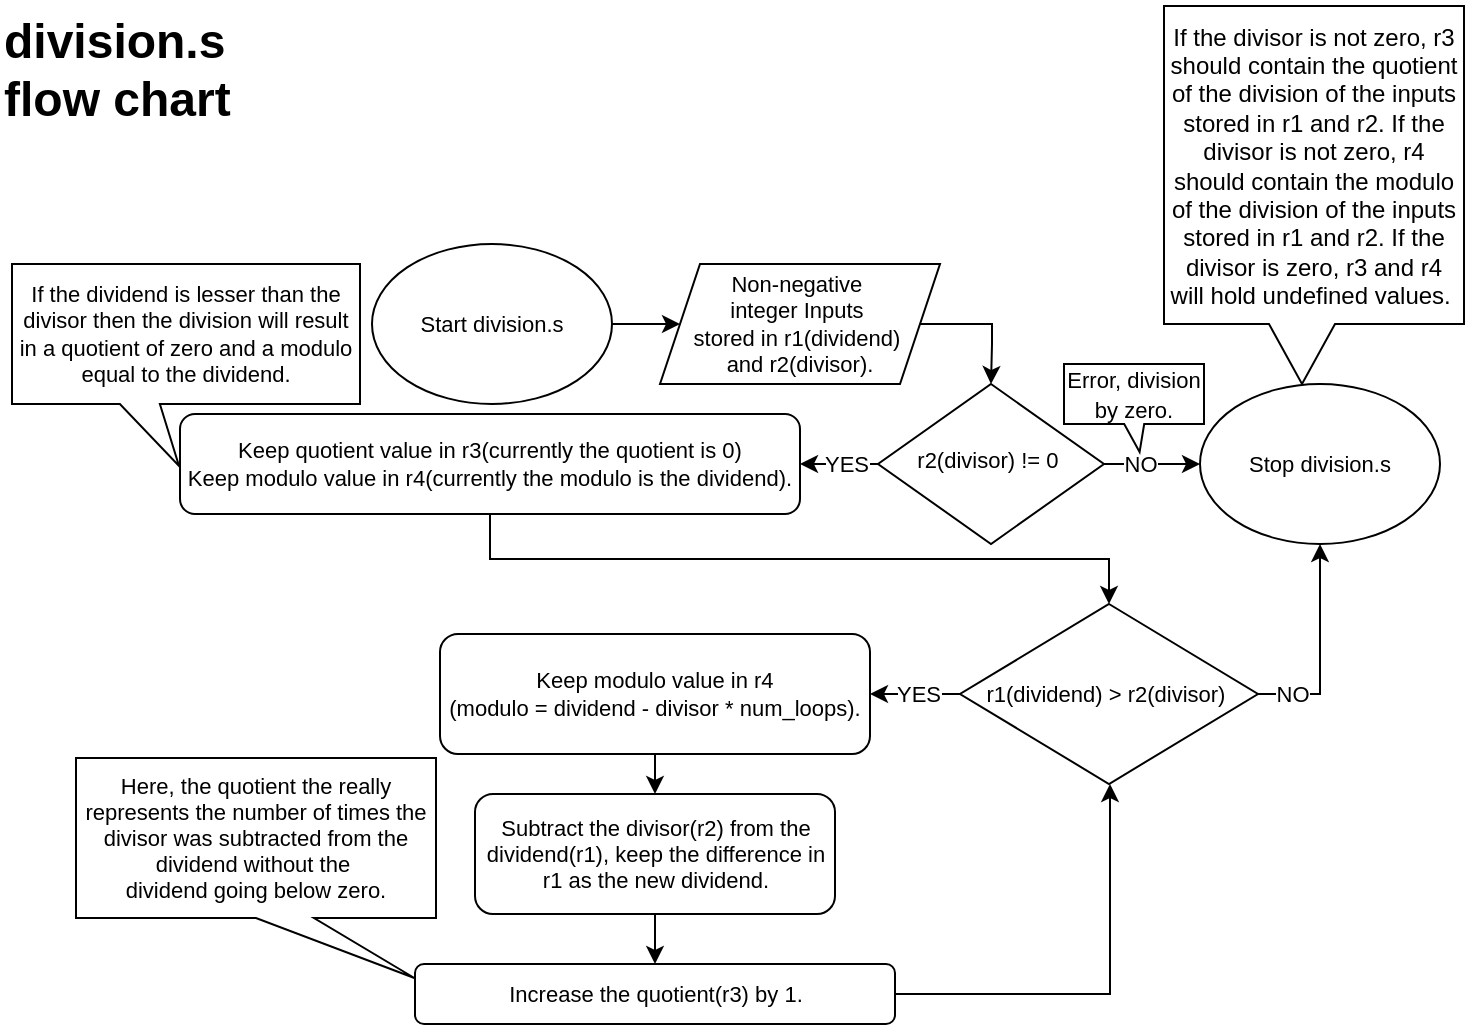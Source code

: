 <mxfile version="24.7.17">
  <diagram id="C5RBs43oDa-KdzZeNtuy" name="Page-1">
    <mxGraphModel dx="993" dy="515" grid="1" gridSize="10" guides="1" tooltips="1" connect="1" arrows="1" fold="1" page="1" pageScale="1" pageWidth="827" pageHeight="1169" math="0" shadow="0">
      <root>
        <mxCell id="WIyWlLk6GJQsqaUBKTNV-0" />
        <mxCell id="WIyWlLk6GJQsqaUBKTNV-1" parent="WIyWlLk6GJQsqaUBKTNV-0" />
        <mxCell id="0xpmapLkxp66fmtdaelJ-1" style="edgeStyle=orthogonalEdgeStyle;rounded=0;orthogonalLoop=1;jettySize=auto;html=1;entryX=0;entryY=0.5;entryDx=0;entryDy=0;" parent="WIyWlLk6GJQsqaUBKTNV-1" source="K9RmvqkDkaU8wMu9pPuD-0" target="K9RmvqkDkaU8wMu9pPuD-4" edge="1">
          <mxGeometry relative="1" as="geometry" />
        </mxCell>
        <mxCell id="K9RmvqkDkaU8wMu9pPuD-0" value="Start d&lt;span style=&quot;background-color: initial; font-size: 11px;&quot;&gt;ivision.s&lt;/span&gt;" style="ellipse;whiteSpace=wrap;html=1;fontSize=11;" parent="WIyWlLk6GJQsqaUBKTNV-1" vertex="1">
          <mxGeometry x="246" y="290" width="120" height="80" as="geometry" />
        </mxCell>
        <mxCell id="qwA8c6eQVYafrWKvCbjQ-1" value="NO" style="edgeStyle=orthogonalEdgeStyle;rounded=0;orthogonalLoop=1;jettySize=auto;html=1;fontSize=11;entryX=0;entryY=0.5;entryDx=0;entryDy=0;" parent="WIyWlLk6GJQsqaUBKTNV-1" source="K9RmvqkDkaU8wMu9pPuD-2" target="qwA8c6eQVYafrWKvCbjQ-0" edge="1">
          <mxGeometry x="-0.25" relative="1" as="geometry">
            <mxPoint as="offset" />
          </mxGeometry>
        </mxCell>
        <mxCell id="V25gpUNmVRe3hCxXy0x0-1" value="YES" style="edgeStyle=orthogonalEdgeStyle;rounded=0;orthogonalLoop=1;jettySize=auto;html=1;entryX=1;entryY=0.5;entryDx=0;entryDy=0;" parent="WIyWlLk6GJQsqaUBKTNV-1" source="K9RmvqkDkaU8wMu9pPuD-2" target="K9RmvqkDkaU8wMu9pPuD-7" edge="1">
          <mxGeometry x="-0.225" relative="1" as="geometry">
            <mxPoint as="offset" />
          </mxGeometry>
        </mxCell>
        <mxCell id="K9RmvqkDkaU8wMu9pPuD-2" value="r2(divisor)&amp;nbsp;!= 0&amp;nbsp;" style="rhombus;whiteSpace=wrap;html=1;shadow=0;fontFamily=Helvetica;fontSize=11;align=center;strokeWidth=1;spacing=6;spacingTop=-4;" parent="WIyWlLk6GJQsqaUBKTNV-1" vertex="1">
          <mxGeometry x="499" y="360" width="113" height="80" as="geometry" />
        </mxCell>
        <mxCell id="0xpmapLkxp66fmtdaelJ-0" style="edgeStyle=orthogonalEdgeStyle;rounded=0;orthogonalLoop=1;jettySize=auto;html=1;exitX=1;exitY=0.5;exitDx=0;exitDy=0;entryX=0.5;entryY=0;entryDx=0;entryDy=0;" parent="WIyWlLk6GJQsqaUBKTNV-1" source="K9RmvqkDkaU8wMu9pPuD-4" target="K9RmvqkDkaU8wMu9pPuD-2" edge="1">
          <mxGeometry relative="1" as="geometry">
            <Array as="points">
              <mxPoint x="556" y="330" />
              <mxPoint x="556" y="340" />
              <mxPoint x="555" y="340" />
            </Array>
          </mxGeometry>
        </mxCell>
        <mxCell id="K9RmvqkDkaU8wMu9pPuD-4" value="Non-negative&amp;nbsp;&lt;div style=&quot;font-size: 11px;&quot;&gt;integer Inputs&amp;nbsp;&lt;/div&gt;&lt;div style=&quot;font-size: 11px;&quot;&gt;stored in r1(dividend)&amp;nbsp;&lt;/div&gt;&lt;div style=&quot;font-size: 11px;&quot;&gt;and r2(divisor).&lt;/div&gt;" style="shape=parallelogram;perimeter=parallelogramPerimeter;whiteSpace=wrap;html=1;fixedSize=1;fontSize=11;" parent="WIyWlLk6GJQsqaUBKTNV-1" vertex="1">
          <mxGeometry x="390" y="300" width="140" height="60" as="geometry" />
        </mxCell>
        <mxCell id="K9RmvqkDkaU8wMu9pPuD-11" style="edgeStyle=orthogonalEdgeStyle;rounded=0;orthogonalLoop=1;jettySize=auto;html=1;exitX=0.5;exitY=1;exitDx=0;exitDy=0;entryX=0.5;entryY=0;entryDx=0;entryDy=0;fontSize=11;" parent="WIyWlLk6GJQsqaUBKTNV-1" source="K9RmvqkDkaU8wMu9pPuD-7" target="K9RmvqkDkaU8wMu9pPuD-20" edge="1">
          <mxGeometry relative="1" as="geometry" />
        </mxCell>
        <mxCell id="K9RmvqkDkaU8wMu9pPuD-7" value="Keep quotient value in r3(currently the quotient is 0)&lt;div style=&quot;font-size: 11px;&quot;&gt;Keep modulo&amp;nbsp;&lt;span style=&quot;background-color: initial; font-size: 11px;&quot;&gt;value in&amp;nbsp;&lt;/span&gt;&lt;span style=&quot;background-color: initial; font-size: 11px;&quot;&gt;r4&lt;/span&gt;&lt;span style=&quot;background-color: initial; font-size: 11px;&quot;&gt;(&lt;/span&gt;&lt;span style=&quot;background-color: initial;&quot;&gt;currently the&amp;nbsp;&lt;/span&gt;modulo&amp;nbsp;&lt;span style=&quot;background-color: initial;&quot;&gt;is the&lt;/span&gt;&lt;span style=&quot;background-color: initial;&quot;&gt;&amp;nbsp;&lt;/span&gt;&lt;span style=&quot;background-color: initial;&quot;&gt;dividend&lt;/span&gt;&lt;span style=&quot;background-color: initial;&quot;&gt;).&lt;/span&gt;&lt;/div&gt;" style="rounded=1;whiteSpace=wrap;html=1;fontSize=11;glass=0;strokeWidth=1;shadow=0;" parent="WIyWlLk6GJQsqaUBKTNV-1" vertex="1">
          <mxGeometry x="150" y="375" width="310" height="50" as="geometry" />
        </mxCell>
        <mxCell id="qwA8c6eQVYafrWKvCbjQ-7" style="edgeStyle=orthogonalEdgeStyle;rounded=0;orthogonalLoop=1;jettySize=auto;html=1;exitX=0.5;exitY=1;exitDx=0;exitDy=0;entryX=0.5;entryY=0;entryDx=0;entryDy=0;" parent="WIyWlLk6GJQsqaUBKTNV-1" source="K9RmvqkDkaU8wMu9pPuD-10" target="K9RmvqkDkaU8wMu9pPuD-12" edge="1">
          <mxGeometry relative="1" as="geometry" />
        </mxCell>
        <mxCell id="K9RmvqkDkaU8wMu9pPuD-10" value="Keep modulo value in r4&lt;div style=&quot;font-size: 11px;&quot;&gt;(modulo&amp;nbsp;= dividend - divisor * num_loops).&lt;/div&gt;" style="rounded=1;whiteSpace=wrap;html=1;fontSize=11;" parent="WIyWlLk6GJQsqaUBKTNV-1" vertex="1">
          <mxGeometry x="280" y="485" width="215" height="60" as="geometry" />
        </mxCell>
        <mxCell id="K9RmvqkDkaU8wMu9pPuD-16" style="edgeStyle=orthogonalEdgeStyle;rounded=0;orthogonalLoop=1;jettySize=auto;html=1;entryX=0.5;entryY=0;entryDx=0;entryDy=0;fontSize=11;" parent="WIyWlLk6GJQsqaUBKTNV-1" source="K9RmvqkDkaU8wMu9pPuD-12" target="K9RmvqkDkaU8wMu9pPuD-14" edge="1">
          <mxGeometry relative="1" as="geometry" />
        </mxCell>
        <mxCell id="K9RmvqkDkaU8wMu9pPuD-12" value="&lt;span id=&quot;docs-internal-guid-44035d83-7fff-ea7f-9492-5141b80bd1a2&quot; style=&quot;font-size: 11px;&quot;&gt;&lt;span style=&quot;font-size: 11px; font-family: Arial, sans-serif; background-color: rgb(255, 255, 255); font-variant-numeric: normal; font-variant-east-asian: normal; font-variant-alternates: normal; font-variant-position: normal; vertical-align: baseline; white-space-collapse: preserve;&quot;&gt;Subtract the divisor(r2) from the dividend(r1), keep the difference in &lt;/span&gt;&lt;/span&gt;&lt;span style=&quot;background-color: rgb(255, 255, 255); font-family: Arial, sans-serif; font-size: 11px; white-space-collapse: preserve;&quot;&gt;r1 as the new dividend.&lt;/span&gt;" style="rounded=1;whiteSpace=wrap;html=1;fontSize=11;" parent="WIyWlLk6GJQsqaUBKTNV-1" vertex="1">
          <mxGeometry x="297.5" y="565" width="180" height="60" as="geometry" />
        </mxCell>
        <mxCell id="qwA8c6eQVYafrWKvCbjQ-5" style="edgeStyle=orthogonalEdgeStyle;rounded=0;orthogonalLoop=1;jettySize=auto;html=1;entryX=0.5;entryY=1;entryDx=0;entryDy=0;exitX=1;exitY=0.5;exitDx=0;exitDy=0;fontSize=11;" parent="WIyWlLk6GJQsqaUBKTNV-1" source="K9RmvqkDkaU8wMu9pPuD-14" target="K9RmvqkDkaU8wMu9pPuD-20" edge="1">
          <mxGeometry relative="1" as="geometry">
            <mxPoint x="510" y="665" as="sourcePoint" />
            <Array as="points">
              <mxPoint x="615" y="665" />
              <mxPoint x="615" y="560" />
            </Array>
          </mxGeometry>
        </mxCell>
        <mxCell id="K9RmvqkDkaU8wMu9pPuD-14" value="Increase the quotient(r3) by 1." style="rounded=1;whiteSpace=wrap;html=1;fontSize=11;" parent="WIyWlLk6GJQsqaUBKTNV-1" vertex="1">
          <mxGeometry x="267.5" y="650" width="240" height="30" as="geometry" />
        </mxCell>
        <mxCell id="K9RmvqkDkaU8wMu9pPuD-17" value="Here,&amp;nbsp;&lt;span id=&quot;docs-internal-guid-6fa09476-7fff-a57e-9043-292cf2e50939&quot; style=&quot;font-size: 11px;&quot;&gt;&lt;span style=&quot;font-size: 11px; font-family: Arial, sans-serif; background-color: rgb(255, 255, 255); font-variant-numeric: normal; font-variant-east-asian: normal; font-variant-alternates: normal; font-variant-position: normal; vertical-align: baseline; white-space-collapse: preserve;&quot;&gt;the quotient the really represents the number of times the divisor was subtracted from the dividend without the &lt;/span&gt;&lt;/span&gt;&lt;div style=&quot;font-size: 11px;&quot;&gt;&lt;span style=&quot;font-size: 11px;&quot;&gt;&lt;span style=&quot;font-size: 11px; font-family: Arial, sans-serif; background-color: rgb(255, 255, 255); font-variant-numeric: normal; font-variant-east-asian: normal; font-variant-alternates: normal; font-variant-position: normal; vertical-align: baseline; white-space-collapse: preserve;&quot;&gt;dividend going below zero.&lt;/span&gt;&lt;/span&gt;&lt;/div&gt;" style="shape=callout;whiteSpace=wrap;html=1;perimeter=calloutPerimeter;position2=0.94;base=29;fontSize=11;" parent="WIyWlLk6GJQsqaUBKTNV-1" vertex="1">
          <mxGeometry x="98" y="547" width="180" height="110" as="geometry" />
        </mxCell>
        <mxCell id="K9RmvqkDkaU8wMu9pPuD-19" value="" style="endArrow=none;html=1;rounded=0;exitX=0;exitY=0.25;exitDx=0;exitDy=0;entryX=0;entryY=0;entryDx=169.2;entryDy=110;entryPerimeter=0;fontSize=11;" parent="WIyWlLk6GJQsqaUBKTNV-1" source="K9RmvqkDkaU8wMu9pPuD-14" target="K9RmvqkDkaU8wMu9pPuD-17" edge="1">
          <mxGeometry width="50" height="50" relative="1" as="geometry">
            <mxPoint x="229" y="680" as="sourcePoint" />
            <mxPoint x="279" y="630" as="targetPoint" />
          </mxGeometry>
        </mxCell>
        <mxCell id="qwA8c6eQVYafrWKvCbjQ-3" value="YES" style="edgeStyle=orthogonalEdgeStyle;rounded=0;orthogonalLoop=1;jettySize=auto;html=1;entryX=1;entryY=0.5;entryDx=0;entryDy=0;fontSize=11;" parent="WIyWlLk6GJQsqaUBKTNV-1" source="K9RmvqkDkaU8wMu9pPuD-20" target="K9RmvqkDkaU8wMu9pPuD-10" edge="1">
          <mxGeometry x="-0.062" relative="1" as="geometry">
            <mxPoint as="offset" />
          </mxGeometry>
        </mxCell>
        <mxCell id="qwA8c6eQVYafrWKvCbjQ-4" value="NO" style="edgeStyle=orthogonalEdgeStyle;rounded=0;orthogonalLoop=1;jettySize=auto;html=1;entryX=0.5;entryY=1;entryDx=0;entryDy=0;fontSize=11;exitX=1;exitY=0.5;exitDx=0;exitDy=0;" parent="WIyWlLk6GJQsqaUBKTNV-1" source="K9RmvqkDkaU8wMu9pPuD-20" target="qwA8c6eQVYafrWKvCbjQ-0" edge="1">
          <mxGeometry x="-0.684" relative="1" as="geometry">
            <mxPoint as="offset" />
          </mxGeometry>
        </mxCell>
        <mxCell id="K9RmvqkDkaU8wMu9pPuD-20" value="r1(dividend) &amp;gt; r2(divisor)&amp;nbsp;" style="rhombus;whiteSpace=wrap;html=1;fontSize=11;" parent="WIyWlLk6GJQsqaUBKTNV-1" vertex="1">
          <mxGeometry x="540" y="470" width="149" height="90" as="geometry" />
        </mxCell>
        <mxCell id="qwA8c6eQVYafrWKvCbjQ-0" value="Stop d&lt;span style=&quot;background-color: initial; font-size: 11px;&quot;&gt;ivision.s&lt;/span&gt;" style="ellipse;whiteSpace=wrap;html=1;fontSize=11;" parent="WIyWlLk6GJQsqaUBKTNV-1" vertex="1">
          <mxGeometry x="660" y="360" width="120" height="80" as="geometry" />
        </mxCell>
        <mxCell id="qwA8c6eQVYafrWKvCbjQ-6" value="If the dividend is lesser than the divisor then the division will result in a quotient of zero and a modulo equal to the dividend." style="shape=callout;whiteSpace=wrap;html=1;perimeter=calloutPerimeter;fontSize=11;position2=0.48;size=31;position=0.31;" parent="WIyWlLk6GJQsqaUBKTNV-1" vertex="1">
          <mxGeometry x="66" y="300" width="174" height="101" as="geometry" />
        </mxCell>
        <mxCell id="0xpmapLkxp66fmtdaelJ-2" value="&lt;font style=&quot;font-size: 11px;&quot;&gt;Error, division by zero.&lt;/font&gt;" style="shape=callout;whiteSpace=wrap;html=1;perimeter=calloutPerimeter;position2=0.54;size=14;position=0.43;base=10;" parent="WIyWlLk6GJQsqaUBKTNV-1" vertex="1">
          <mxGeometry x="592" y="350" width="70" height="44" as="geometry" />
        </mxCell>
        <mxCell id="MsnGlFerflT4_Gc2oFh7-0" value="If the divisor is not zero, r3 should contain the quotient of the division of the inputs stored in r1 and r2. If the divisor is not zero,&amp;nbsp;r4 should contain the modulo of the division of the inputs stored in r1 and r2. If the divisor is zero, r3 and r4 will hold undefined values.&amp;nbsp;" style="shape=callout;whiteSpace=wrap;html=1;perimeter=calloutPerimeter;size=30;position=0.35;base=33;position2=0.46;" vertex="1" parent="WIyWlLk6GJQsqaUBKTNV-1">
          <mxGeometry x="642" y="171" width="150" height="189" as="geometry" />
        </mxCell>
        <mxCell id="MsnGlFerflT4_Gc2oFh7-2" value="&lt;h1 style=&quot;margin-top: 0px;&quot;&gt;division.s flow chart&amp;nbsp;&lt;/h1&gt;&lt;h1 style=&quot;margin-top: 0px;&quot;&gt;&lt;br&gt;&lt;/h1&gt;" style="text;html=1;whiteSpace=wrap;overflow=hidden;rounded=0;" vertex="1" parent="WIyWlLk6GJQsqaUBKTNV-1">
          <mxGeometry x="60" y="168" width="167" height="120" as="geometry" />
        </mxCell>
      </root>
    </mxGraphModel>
  </diagram>
</mxfile>
